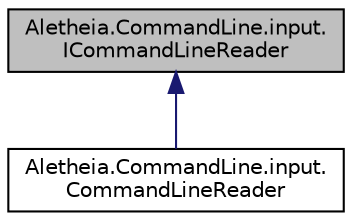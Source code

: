 digraph "Aletheia.CommandLine.input.ICommandLineReader"
{
  edge [fontname="Helvetica",fontsize="10",labelfontname="Helvetica",labelfontsize="10"];
  node [fontname="Helvetica",fontsize="10",shape=record];
  Node0 [label="Aletheia.CommandLine.input.\lICommandLineReader",height=0.2,width=0.4,color="black", fillcolor="grey75", style="filled", fontcolor="black"];
  Node0 -> Node1 [dir="back",color="midnightblue",fontsize="10",style="solid",fontname="Helvetica"];
  Node1 [label="Aletheia.CommandLine.input.\lCommandLineReader",height=0.2,width=0.4,color="black", fillcolor="white", style="filled",URL="$class_aletheia_1_1_command_line_1_1input_1_1_command_line_reader.html"];
}
